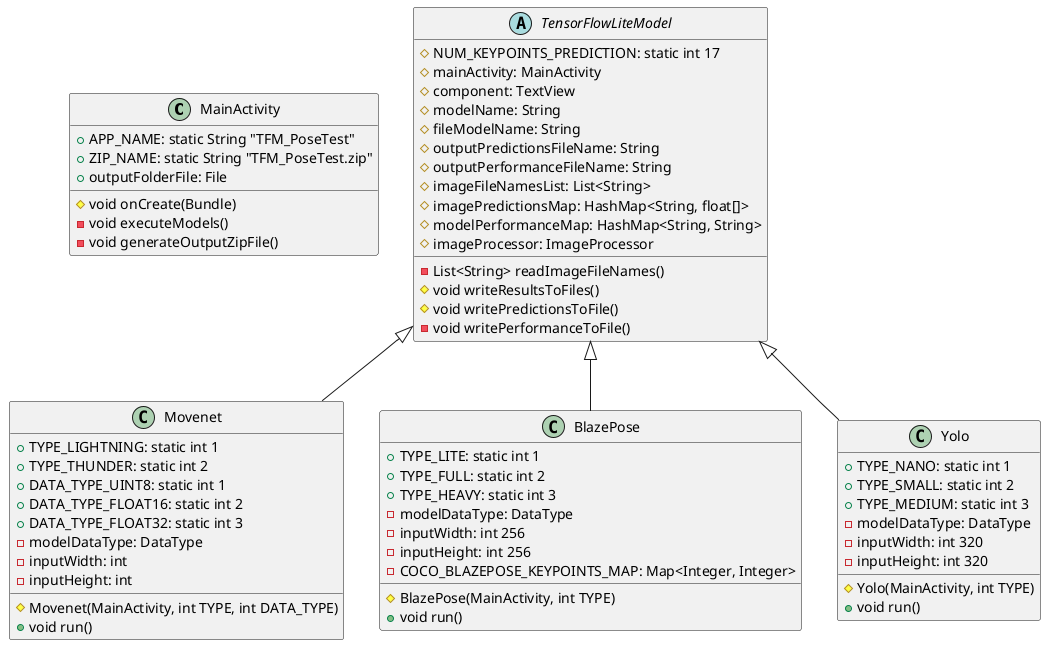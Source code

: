 @startuml

class MainActivity {
    + APP_NAME: static String "TFM_PoseTest"
    + ZIP_NAME: static String "TFM_PoseTest.zip"
    + outputFolderFile: File

    # void onCreate(Bundle)
    - void executeModels()
    - void generateOutputZipFile()

}

abstract class TensorFlowLiteModel {
    # NUM_KEYPOINTS_PREDICTION: static int 17
    # mainActivity: MainActivity
    # component: TextView
    # modelName: String
    # fileModelName: String
    # outputPredictionsFileName: String
    # outputPerformanceFileName: String
    # imageFileNamesList: List<String>
    # imagePredictionsMap: HashMap<String, float[]>
    # modelPerformanceMap: HashMap<String, String>
    # imageProcessor: ImageProcessor

    - List<String> readImageFileNames()
    # void writeResultsToFiles()
    # void writePredictionsToFile()
    - void writePerformanceToFile()
}

class Movenet extends TensorFlowLiteModel {
    + TYPE_LIGHTNING: static int 1
    + TYPE_THUNDER: static int 2
    + DATA_TYPE_UINT8: static int 1
    + DATA_TYPE_FLOAT16: static int 2
    + DATA_TYPE_FLOAT32: static int 3
    - modelDataType: DataType
    - inputWidth: int
    - inputHeight: int

    # Movenet(MainActivity, int TYPE, int DATA_TYPE)
    + void run()
}

class BlazePose extends TensorFlowLiteModel {
    + TYPE_LITE: static int 1
    + TYPE_FULL: static int 2
    + TYPE_HEAVY: static int 3
    - modelDataType: DataType
    - inputWidth: int 256
    - inputHeight: int 256
    - COCO_BLAZEPOSE_KEYPOINTS_MAP: Map<Integer, Integer>

    # BlazePose(MainActivity, int TYPE)
    + void run()
}

class Yolo extends TensorFlowLiteModel {
    + TYPE_NANO: static int 1
    + TYPE_SMALL: static int 2
    + TYPE_MEDIUM: static int 3
    - modelDataType: DataType
    - inputWidth: int 320
    - inputHeight: int 320

    # Yolo(MainActivity, int TYPE)
    + void run()
}

@enduml